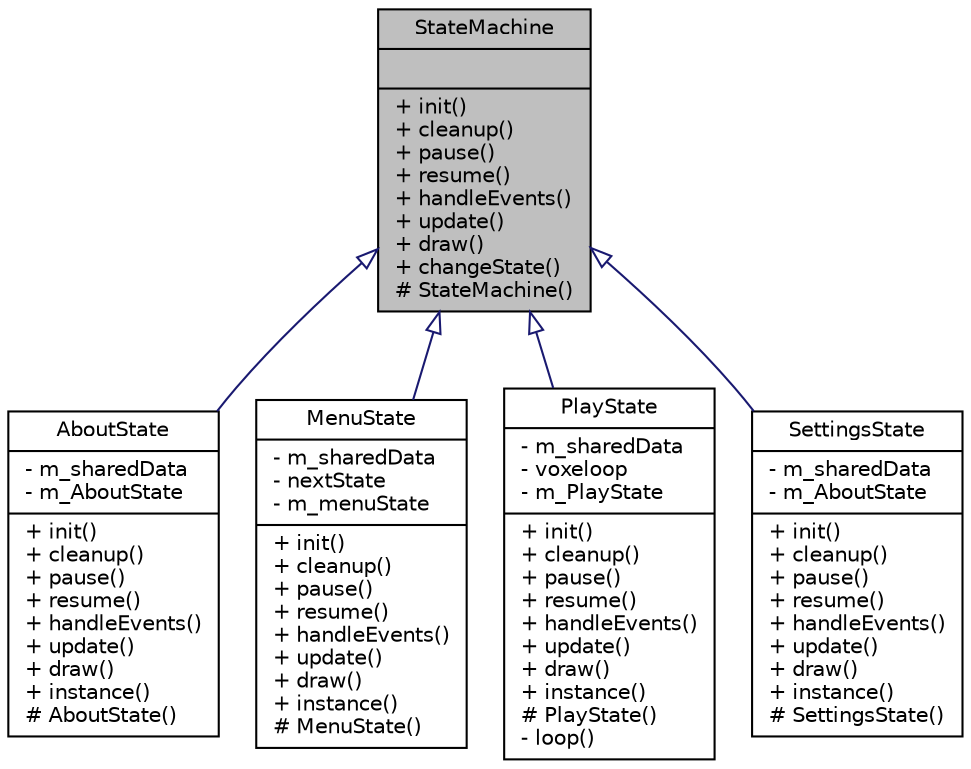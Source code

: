 digraph "StateMachine"
{
 // INTERACTIVE_SVG=YES
 // LATEX_PDF_SIZE
  edge [fontname="Helvetica",fontsize="10",labelfontname="Helvetica",labelfontsize="10"];
  node [fontname="Helvetica",fontsize="10",shape=record];
  Node1 [label="{StateMachine\n||+ init()\l+ cleanup()\l+ pause()\l+ resume()\l+ handleEvents()\l+ update()\l+ draw()\l+ changeState()\l# StateMachine()\l}",height=0.2,width=0.4,color="black", fillcolor="grey75", style="filled", fontcolor="black",tooltip=" "];
  Node1 -> Node2 [dir="back",color="midnightblue",fontsize="10",style="solid",arrowtail="onormal",fontname="Helvetica"];
  Node2 [label="{AboutState\n|- m_sharedData\l- m_AboutState\l|+ init()\l+ cleanup()\l+ pause()\l+ resume()\l+ handleEvents()\l+ update()\l+ draw()\l+ instance()\l# AboutState()\l}",height=0.2,width=0.4,color="black", fillcolor="white", style="filled",URL="$classAboutState.html",tooltip=" "];
  Node1 -> Node3 [dir="back",color="midnightblue",fontsize="10",style="solid",arrowtail="onormal",fontname="Helvetica"];
  Node3 [label="{MenuState\n|- m_sharedData\l- nextState\l- m_menuState\l|+ init()\l+ cleanup()\l+ pause()\l+ resume()\l+ handleEvents()\l+ update()\l+ draw()\l+ instance()\l# MenuState()\l}",height=0.2,width=0.4,color="black", fillcolor="white", style="filled",URL="$classMenuState.html",tooltip=" "];
  Node1 -> Node4 [dir="back",color="midnightblue",fontsize="10",style="solid",arrowtail="onormal",fontname="Helvetica"];
  Node4 [label="{PlayState\n|- m_sharedData\l- voxeloop\l- m_PlayState\l|+ init()\l+ cleanup()\l+ pause()\l+ resume()\l+ handleEvents()\l+ update()\l+ draw()\l+ instance()\l# PlayState()\l- loop()\l}",height=0.2,width=0.4,color="black", fillcolor="white", style="filled",URL="$classPlayState.html",tooltip=" "];
  Node1 -> Node5 [dir="back",color="midnightblue",fontsize="10",style="solid",arrowtail="onormal",fontname="Helvetica"];
  Node5 [label="{SettingsState\n|- m_sharedData\l- m_AboutState\l|+ init()\l+ cleanup()\l+ pause()\l+ resume()\l+ handleEvents()\l+ update()\l+ draw()\l+ instance()\l# SettingsState()\l}",height=0.2,width=0.4,color="black", fillcolor="white", style="filled",URL="$classSettingsState.html",tooltip=" "];
}
